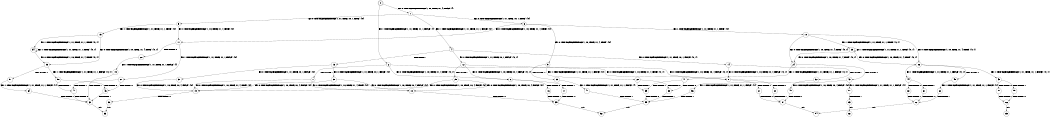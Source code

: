 digraph BCG {
size = "7, 10.5";
center = TRUE;
node [shape = circle];
0 [peripheries = 2];
0 -> 1 [label = "EX !0 !ATOMIC_EXCH_BRANCH (1, +0, TRUE, +1, 4, FALSE) !{}"];
0 -> 2 [label = "EX !1 !ATOMIC_EXCH_BRANCH (1, +1, TRUE, +1, 1, FALSE) !{}"];
1 -> 3 [label = "EX !0 !ATOMIC_EXCH_BRANCH (1, +1, TRUE, +0, 1, TRUE) !{0}"];
1 -> 4 [label = "EX !1 !ATOMIC_EXCH_BRANCH (1, +1, TRUE, +1, 1, FALSE) !{0}"];
1 -> 5 [label = "EX !0 !ATOMIC_EXCH_BRANCH (1, +1, TRUE, +0, 1, TRUE) !{0}"];
2 -> 6 [label = "EX !0 !ATOMIC_EXCH_BRANCH (1, +0, TRUE, +1, 4, TRUE) !{0, 1}"];
2 -> 7 [label = "TERMINATE !1"];
2 -> 8 [label = "EX !0 !ATOMIC_EXCH_BRANCH (1, +0, TRUE, +1, 4, TRUE) !{0, 1}"];
3 -> 9 [label = "EX !0 !ATOMIC_EXCH_BRANCH (1, +0, TRUE, +1, 4, TRUE) !{0}"];
3 -> 10 [label = "EX !1 !ATOMIC_EXCH_BRANCH (1, +1, TRUE, +1, 1, TRUE) !{0}"];
3 -> 11 [label = "EX !0 !ATOMIC_EXCH_BRANCH (1, +0, TRUE, +1, 4, TRUE) !{0}"];
4 -> 12 [label = "EX !0 !ATOMIC_EXCH_BRANCH (1, +1, TRUE, +0, 1, FALSE) !{0, 1}"];
4 -> 13 [label = "TERMINATE !1"];
4 -> 14 [label = "EX !0 !ATOMIC_EXCH_BRANCH (1, +1, TRUE, +0, 1, FALSE) !{0, 1}"];
5 -> 15 [label = "EX !1 !ATOMIC_EXCH_BRANCH (1, +1, TRUE, +1, 1, TRUE) !{0}"];
5 -> 11 [label = "EX !0 !ATOMIC_EXCH_BRANCH (1, +0, TRUE, +1, 4, TRUE) !{0}"];
6 -> 16 [label = "TERMINATE !0"];
6 -> 17 [label = "TERMINATE !1"];
7 -> 18 [label = "EX !0 !ATOMIC_EXCH_BRANCH (1, +0, TRUE, +1, 4, TRUE) !{0}"];
7 -> 19 [label = "EX !0 !ATOMIC_EXCH_BRANCH (1, +0, TRUE, +1, 4, TRUE) !{0}"];
8 -> 20 [label = "TERMINATE !0"];
8 -> 21 [label = "TERMINATE !1"];
9 -> 22 [label = "EX !1 !ATOMIC_EXCH_BRANCH (1, +1, TRUE, +1, 1, FALSE) !{0}"];
9 -> 23 [label = "TERMINATE !0"];
10 -> 24 [label = "EX !0 !ATOMIC_EXCH_BRANCH (1, +0, TRUE, +1, 4, TRUE) !{0, 1}"];
10 -> 25 [label = "EX !1 !ATOMIC_EXCH_BRANCH (1, +1, TRUE, +1, 1, TRUE) !{0, 1}"];
10 -> 26 [label = "EX !0 !ATOMIC_EXCH_BRANCH (1, +0, TRUE, +1, 4, TRUE) !{0, 1}"];
11 -> 27 [label = "EX !1 !ATOMIC_EXCH_BRANCH (1, +1, TRUE, +1, 1, FALSE) !{0}"];
11 -> 28 [label = "TERMINATE !0"];
12 -> 6 [label = "EX !0 !ATOMIC_EXCH_BRANCH (1, +0, TRUE, +0, 4, FALSE) !{0, 1}"];
12 -> 29 [label = "TERMINATE !1"];
12 -> 8 [label = "EX !0 !ATOMIC_EXCH_BRANCH (1, +0, TRUE, +0, 4, FALSE) !{0, 1}"];
13 -> 30 [label = "EX !0 !ATOMIC_EXCH_BRANCH (1, +1, TRUE, +0, 1, FALSE) !{0}"];
13 -> 31 [label = "EX !0 !ATOMIC_EXCH_BRANCH (1, +1, TRUE, +0, 1, FALSE) !{0}"];
14 -> 8 [label = "EX !0 !ATOMIC_EXCH_BRANCH (1, +0, TRUE, +0, 4, FALSE) !{0, 1}"];
14 -> 32 [label = "TERMINATE !1"];
15 -> 33 [label = "EX !0 !ATOMIC_EXCH_BRANCH (1, +0, TRUE, +1, 4, TRUE) !{0, 1}"];
15 -> 34 [label = "EX !1 !ATOMIC_EXCH_BRANCH (1, +1, TRUE, +1, 1, TRUE) !{0, 1}"];
16 -> 35 [label = "TERMINATE !1"];
17 -> 35 [label = "TERMINATE !0"];
18 -> 35 [label = "TERMINATE !0"];
19 -> 36 [label = "TERMINATE !0"];
20 -> 37 [label = "TERMINATE !1"];
21 -> 37 [label = "TERMINATE !0"];
22 -> 38 [label = "TERMINATE !0"];
22 -> 39 [label = "TERMINATE !1"];
23 -> 40 [label = "EX !1 !ATOMIC_EXCH_BRANCH (1, +1, TRUE, +1, 1, FALSE) !{}"];
24 -> 41 [label = "EX !1 !ATOMIC_EXCH_BRANCH (1, +1, TRUE, +1, 1, FALSE) !{0, 1}"];
24 -> 42 [label = "TERMINATE !0"];
25 -> 24 [label = "EX !0 !ATOMIC_EXCH_BRANCH (1, +0, TRUE, +1, 4, TRUE) !{0, 1}"];
25 -> 25 [label = "EX !1 !ATOMIC_EXCH_BRANCH (1, +1, TRUE, +1, 1, TRUE) !{0, 1}"];
25 -> 26 [label = "EX !0 !ATOMIC_EXCH_BRANCH (1, +0, TRUE, +1, 4, TRUE) !{0, 1}"];
26 -> 43 [label = "EX !1 !ATOMIC_EXCH_BRANCH (1, +1, TRUE, +1, 1, FALSE) !{0, 1}"];
26 -> 44 [label = "EX !1 !ATOMIC_EXCH_BRANCH (1, +1, TRUE, +1, 1, FALSE) !{0, 1}"];
26 -> 45 [label = "TERMINATE !0"];
27 -> 46 [label = "TERMINATE !0"];
27 -> 47 [label = "TERMINATE !1"];
28 -> 48 [label = "EX !1 !ATOMIC_EXCH_BRANCH (1, +1, TRUE, +1, 1, FALSE) !{}"];
29 -> 18 [label = "EX !0 !ATOMIC_EXCH_BRANCH (1, +0, TRUE, +0, 4, FALSE) !{0}"];
29 -> 19 [label = "EX !0 !ATOMIC_EXCH_BRANCH (1, +0, TRUE, +0, 4, FALSE) !{0}"];
30 -> 18 [label = "EX !0 !ATOMIC_EXCH_BRANCH (1, +0, TRUE, +0, 4, FALSE) !{0}"];
30 -> 19 [label = "EX !0 !ATOMIC_EXCH_BRANCH (1, +0, TRUE, +0, 4, FALSE) !{0}"];
31 -> 19 [label = "EX !0 !ATOMIC_EXCH_BRANCH (1, +0, TRUE, +0, 4, FALSE) !{0}"];
32 -> 49 [label = "EX !0 !ATOMIC_EXCH_BRANCH (1, +0, TRUE, +0, 4, FALSE) !{0}"];
33 -> 50 [label = "EX !1 !ATOMIC_EXCH_BRANCH (1, +1, TRUE, +1, 1, FALSE) !{0, 1}"];
33 -> 51 [label = "TERMINATE !0"];
34 -> 33 [label = "EX !0 !ATOMIC_EXCH_BRANCH (1, +0, TRUE, +1, 4, TRUE) !{0, 1}"];
34 -> 34 [label = "EX !1 !ATOMIC_EXCH_BRANCH (1, +1, TRUE, +1, 1, TRUE) !{0, 1}"];
35 -> 52 [label = "exit"];
36 -> 53 [label = "exit"];
37 -> 54 [label = "exit"];
38 -> 55 [label = "TERMINATE !1"];
39 -> 55 [label = "TERMINATE !0"];
40 -> 55 [label = "TERMINATE !1"];
41 -> 38 [label = "TERMINATE !0"];
41 -> 39 [label = "TERMINATE !1"];
42 -> 56 [label = "EX !1 !ATOMIC_EXCH_BRANCH (1, +1, TRUE, +1, 1, FALSE) !{1}"];
42 -> 57 [label = "EX !1 !ATOMIC_EXCH_BRANCH (1, +1, TRUE, +1, 1, FALSE) !{1}"];
43 -> 58 [label = "TERMINATE !0"];
43 -> 59 [label = "TERMINATE !1"];
44 -> 60 [label = "TERMINATE !0"];
44 -> 61 [label = "TERMINATE !1"];
45 -> 62 [label = "EX !1 !ATOMIC_EXCH_BRANCH (1, +1, TRUE, +1, 1, FALSE) !{1}"];
46 -> 63 [label = "TERMINATE !1"];
47 -> 63 [label = "TERMINATE !0"];
48 -> 63 [label = "TERMINATE !1"];
49 -> 37 [label = "TERMINATE !0"];
50 -> 46 [label = "TERMINATE !0"];
50 -> 47 [label = "TERMINATE !1"];
51 -> 64 [label = "EX !1 !ATOMIC_EXCH_BRANCH (1, +1, TRUE, +1, 1, FALSE) !{1}"];
55 -> 52 [label = "exit"];
56 -> 55 [label = "TERMINATE !1"];
57 -> 65 [label = "TERMINATE !1"];
58 -> 66 [label = "TERMINATE !1"];
59 -> 66 [label = "TERMINATE !0"];
60 -> 67 [label = "TERMINATE !1"];
61 -> 67 [label = "TERMINATE !0"];
62 -> 67 [label = "TERMINATE !1"];
63 -> 53 [label = "exit"];
64 -> 63 [label = "TERMINATE !1"];
65 -> 68 [label = "exit"];
66 -> 69 [label = "exit"];
67 -> 54 [label = "exit"];
}
